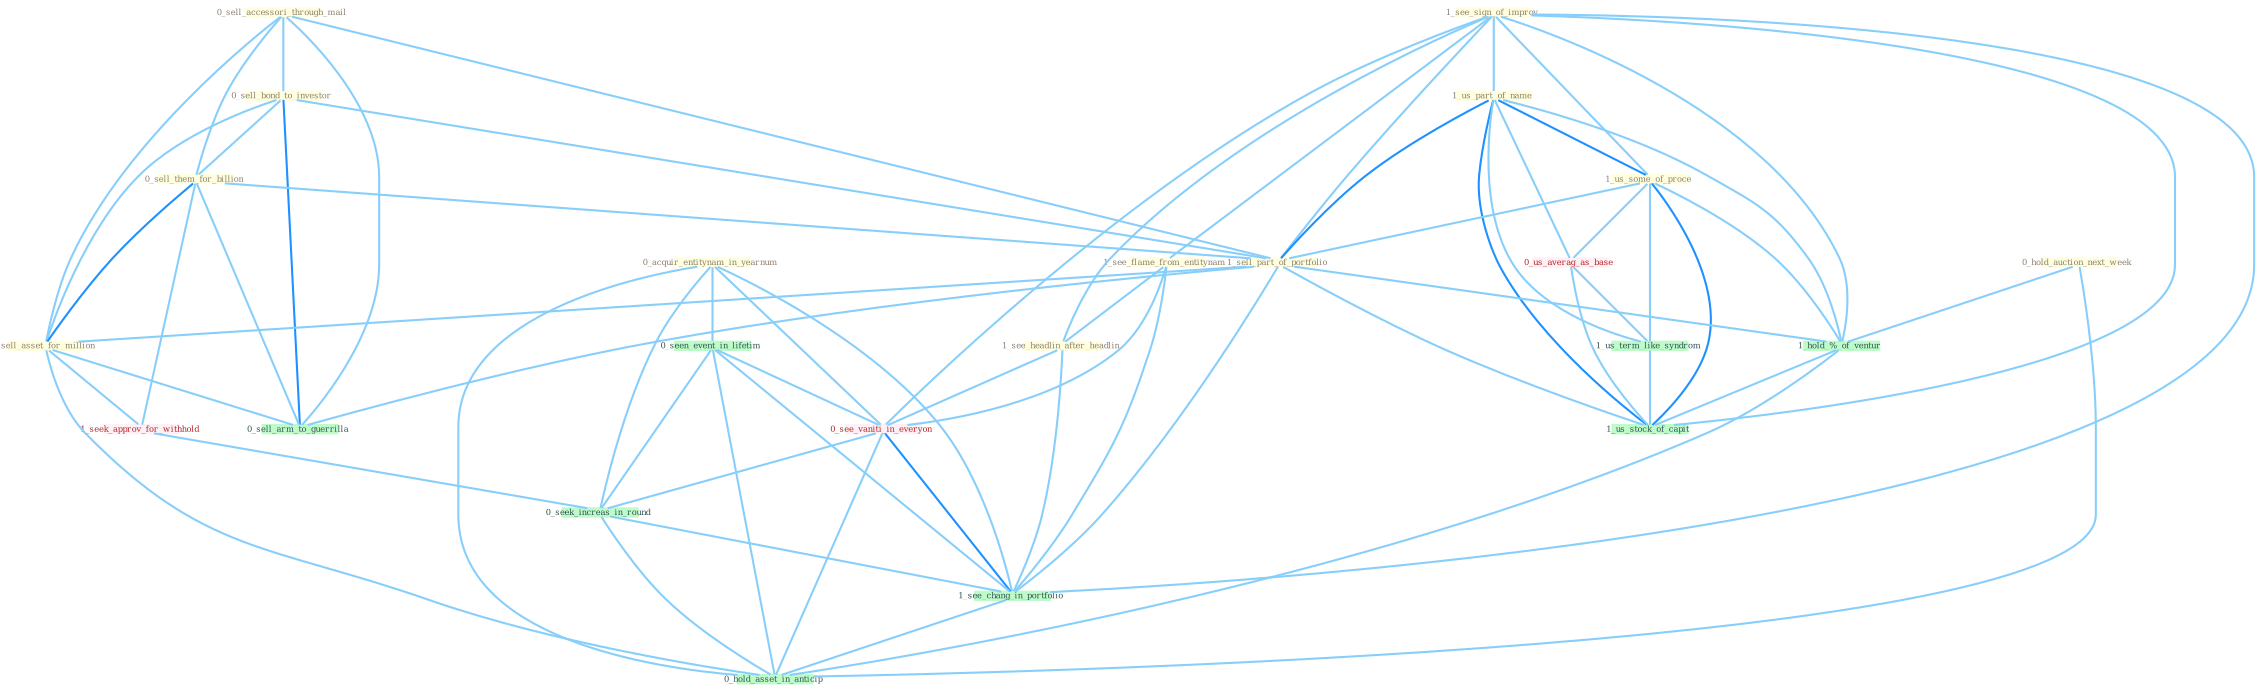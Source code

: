 Graph G{ 
    node
    [shape=polygon,style=filled,width=.5,height=.06,color="#BDFCC9",fixedsize=true,fontsize=4,
    fontcolor="#2f4f4f"];
    {node
    [color="#ffffe0", fontcolor="#8b7d6b"] "1_see_sign_of_improv " "0_sell_accessori_through_mail " "0_sell_bond_to_investor " "0_acquir_entitynam_in_yearnum " "1_us_part_of_name " "1_us_some_of_proce " "1_see_flame_from_entitynam " "0_sell_them_for_billion " "0_hold_auction_next_week " "1_sell_part_of_portfolio " "0_sell_asset_for_million " "1_see_headlin_after_headlin "}
{node [color="#fff0f5", fontcolor="#b22222"] "0_us_averag_as_base " "1_seek_approv_for_withhold " "0_see_vaniti_in_everyon "}
edge [color="#B0E2FF"];

	"1_see_sign_of_improv " -- "1_us_part_of_name " [w="1", color="#87cefa" ];
	"1_see_sign_of_improv " -- "1_us_some_of_proce " [w="1", color="#87cefa" ];
	"1_see_sign_of_improv " -- "1_see_flame_from_entitynam " [w="1", color="#87cefa" ];
	"1_see_sign_of_improv " -- "1_sell_part_of_portfolio " [w="1", color="#87cefa" ];
	"1_see_sign_of_improv " -- "1_see_headlin_after_headlin " [w="1", color="#87cefa" ];
	"1_see_sign_of_improv " -- "1_hold_%_of_ventur " [w="1", color="#87cefa" ];
	"1_see_sign_of_improv " -- "0_see_vaniti_in_everyon " [w="1", color="#87cefa" ];
	"1_see_sign_of_improv " -- "1_us_stock_of_capit " [w="1", color="#87cefa" ];
	"1_see_sign_of_improv " -- "1_see_chang_in_portfolio " [w="1", color="#87cefa" ];
	"0_sell_accessori_through_mail " -- "0_sell_bond_to_investor " [w="1", color="#87cefa" ];
	"0_sell_accessori_through_mail " -- "0_sell_them_for_billion " [w="1", color="#87cefa" ];
	"0_sell_accessori_through_mail " -- "1_sell_part_of_portfolio " [w="1", color="#87cefa" ];
	"0_sell_accessori_through_mail " -- "0_sell_asset_for_million " [w="1", color="#87cefa" ];
	"0_sell_accessori_through_mail " -- "0_sell_arm_to_guerrilla " [w="1", color="#87cefa" ];
	"0_sell_bond_to_investor " -- "0_sell_them_for_billion " [w="1", color="#87cefa" ];
	"0_sell_bond_to_investor " -- "1_sell_part_of_portfolio " [w="1", color="#87cefa" ];
	"0_sell_bond_to_investor " -- "0_sell_asset_for_million " [w="1", color="#87cefa" ];
	"0_sell_bond_to_investor " -- "0_sell_arm_to_guerrilla " [w="2", color="#1e90ff" , len=0.8];
	"0_acquir_entitynam_in_yearnum " -- "0_seen_event_in_lifetim " [w="1", color="#87cefa" ];
	"0_acquir_entitynam_in_yearnum " -- "0_see_vaniti_in_everyon " [w="1", color="#87cefa" ];
	"0_acquir_entitynam_in_yearnum " -- "0_seek_increas_in_round " [w="1", color="#87cefa" ];
	"0_acquir_entitynam_in_yearnum " -- "1_see_chang_in_portfolio " [w="1", color="#87cefa" ];
	"0_acquir_entitynam_in_yearnum " -- "0_hold_asset_in_anticip " [w="1", color="#87cefa" ];
	"1_us_part_of_name " -- "1_us_some_of_proce " [w="2", color="#1e90ff" , len=0.8];
	"1_us_part_of_name " -- "1_sell_part_of_portfolio " [w="2", color="#1e90ff" , len=0.8];
	"1_us_part_of_name " -- "0_us_averag_as_base " [w="1", color="#87cefa" ];
	"1_us_part_of_name " -- "1_us_term_like_syndrom " [w="1", color="#87cefa" ];
	"1_us_part_of_name " -- "1_hold_%_of_ventur " [w="1", color="#87cefa" ];
	"1_us_part_of_name " -- "1_us_stock_of_capit " [w="2", color="#1e90ff" , len=0.8];
	"1_us_some_of_proce " -- "1_sell_part_of_portfolio " [w="1", color="#87cefa" ];
	"1_us_some_of_proce " -- "0_us_averag_as_base " [w="1", color="#87cefa" ];
	"1_us_some_of_proce " -- "1_us_term_like_syndrom " [w="1", color="#87cefa" ];
	"1_us_some_of_proce " -- "1_hold_%_of_ventur " [w="1", color="#87cefa" ];
	"1_us_some_of_proce " -- "1_us_stock_of_capit " [w="2", color="#1e90ff" , len=0.8];
	"1_see_flame_from_entitynam " -- "1_see_headlin_after_headlin " [w="1", color="#87cefa" ];
	"1_see_flame_from_entitynam " -- "0_see_vaniti_in_everyon " [w="1", color="#87cefa" ];
	"1_see_flame_from_entitynam " -- "1_see_chang_in_portfolio " [w="1", color="#87cefa" ];
	"0_sell_them_for_billion " -- "1_sell_part_of_portfolio " [w="1", color="#87cefa" ];
	"0_sell_them_for_billion " -- "0_sell_asset_for_million " [w="2", color="#1e90ff" , len=0.8];
	"0_sell_them_for_billion " -- "1_seek_approv_for_withhold " [w="1", color="#87cefa" ];
	"0_sell_them_for_billion " -- "0_sell_arm_to_guerrilla " [w="1", color="#87cefa" ];
	"0_hold_auction_next_week " -- "1_hold_%_of_ventur " [w="1", color="#87cefa" ];
	"0_hold_auction_next_week " -- "0_hold_asset_in_anticip " [w="1", color="#87cefa" ];
	"1_sell_part_of_portfolio " -- "0_sell_asset_for_million " [w="1", color="#87cefa" ];
	"1_sell_part_of_portfolio " -- "1_hold_%_of_ventur " [w="1", color="#87cefa" ];
	"1_sell_part_of_portfolio " -- "0_sell_arm_to_guerrilla " [w="1", color="#87cefa" ];
	"1_sell_part_of_portfolio " -- "1_us_stock_of_capit " [w="1", color="#87cefa" ];
	"1_sell_part_of_portfolio " -- "1_see_chang_in_portfolio " [w="1", color="#87cefa" ];
	"0_sell_asset_for_million " -- "1_seek_approv_for_withhold " [w="1", color="#87cefa" ];
	"0_sell_asset_for_million " -- "0_sell_arm_to_guerrilla " [w="1", color="#87cefa" ];
	"0_sell_asset_for_million " -- "0_hold_asset_in_anticip " [w="1", color="#87cefa" ];
	"1_see_headlin_after_headlin " -- "0_see_vaniti_in_everyon " [w="1", color="#87cefa" ];
	"1_see_headlin_after_headlin " -- "1_see_chang_in_portfolio " [w="1", color="#87cefa" ];
	"0_seen_event_in_lifetim " -- "0_see_vaniti_in_everyon " [w="1", color="#87cefa" ];
	"0_seen_event_in_lifetim " -- "0_seek_increas_in_round " [w="1", color="#87cefa" ];
	"0_seen_event_in_lifetim " -- "1_see_chang_in_portfolio " [w="1", color="#87cefa" ];
	"0_seen_event_in_lifetim " -- "0_hold_asset_in_anticip " [w="1", color="#87cefa" ];
	"0_us_averag_as_base " -- "1_us_term_like_syndrom " [w="1", color="#87cefa" ];
	"0_us_averag_as_base " -- "1_us_stock_of_capit " [w="1", color="#87cefa" ];
	"1_us_term_like_syndrom " -- "1_us_stock_of_capit " [w="1", color="#87cefa" ];
	"1_seek_approv_for_withhold " -- "0_seek_increas_in_round " [w="1", color="#87cefa" ];
	"1_hold_%_of_ventur " -- "1_us_stock_of_capit " [w="1", color="#87cefa" ];
	"1_hold_%_of_ventur " -- "0_hold_asset_in_anticip " [w="1", color="#87cefa" ];
	"0_see_vaniti_in_everyon " -- "0_seek_increas_in_round " [w="1", color="#87cefa" ];
	"0_see_vaniti_in_everyon " -- "1_see_chang_in_portfolio " [w="2", color="#1e90ff" , len=0.8];
	"0_see_vaniti_in_everyon " -- "0_hold_asset_in_anticip " [w="1", color="#87cefa" ];
	"0_seek_increas_in_round " -- "1_see_chang_in_portfolio " [w="1", color="#87cefa" ];
	"0_seek_increas_in_round " -- "0_hold_asset_in_anticip " [w="1", color="#87cefa" ];
	"1_see_chang_in_portfolio " -- "0_hold_asset_in_anticip " [w="1", color="#87cefa" ];
}